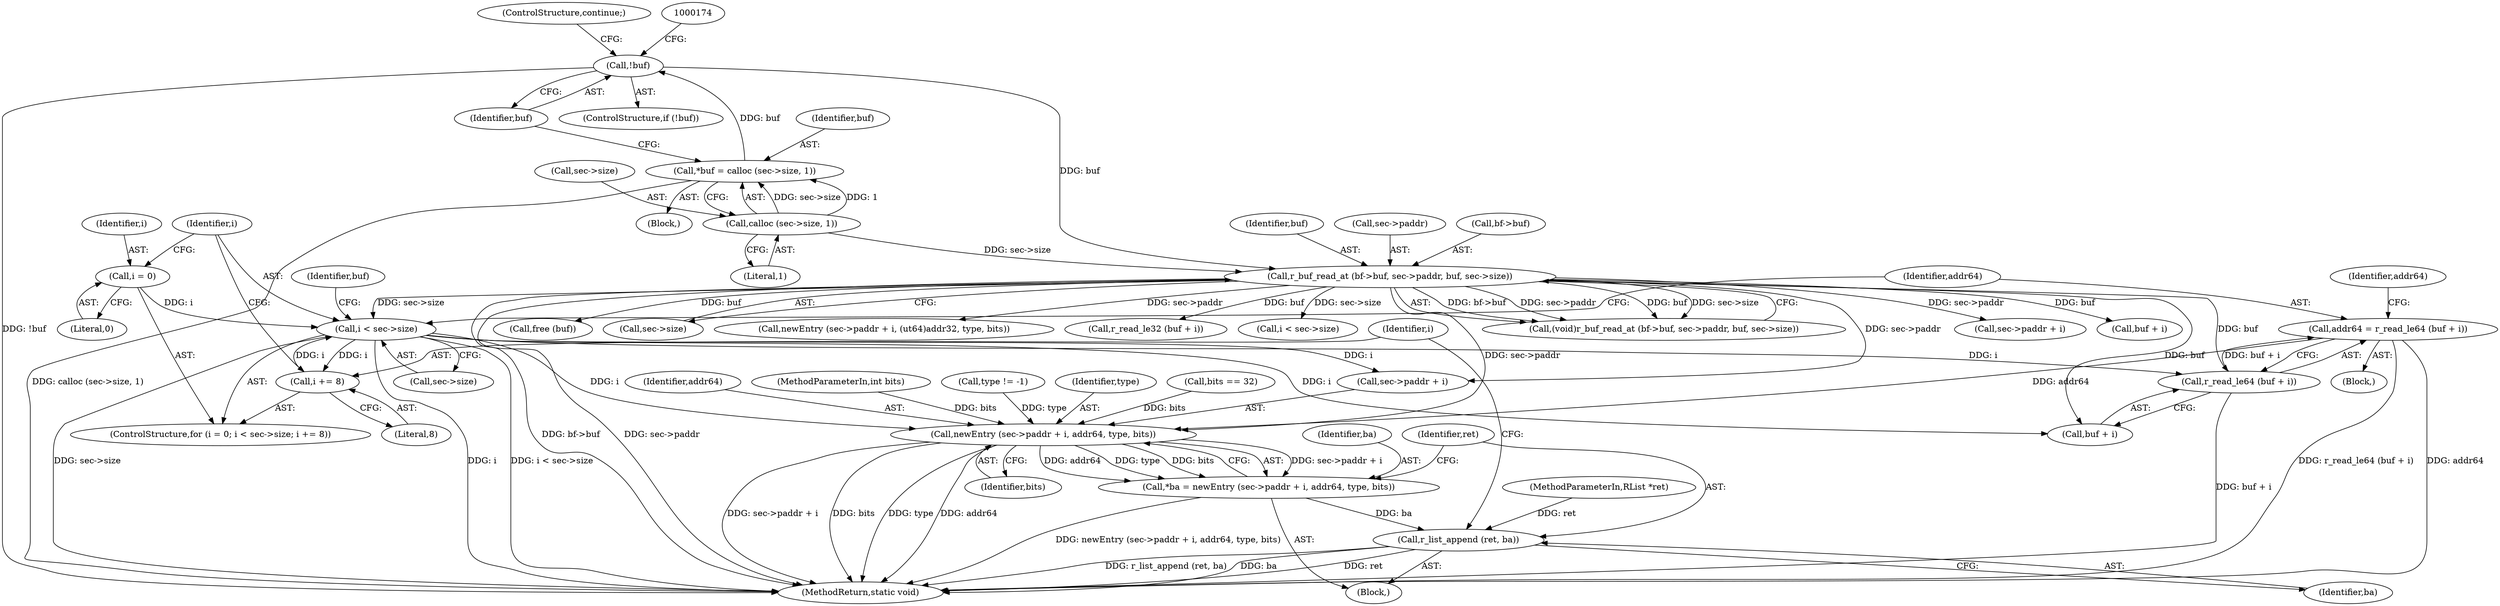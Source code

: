 digraph "0_radare2_1f37c04f2a762500222dda2459e6a04646feeedf@API" {
"1000247" [label="(Call,addr64 = r_read_le64 (buf + i))"];
"1000249" [label="(Call,r_read_le64 (buf + i))"];
"1000175" [label="(Call,r_buf_read_at (bf->buf, sec->paddr, buf, sec->size))"];
"1000169" [label="(Call,!buf)"];
"1000161" [label="(Call,*buf = calloc (sec->size, 1))"];
"1000163" [label="(Call,calloc (sec->size, 1))"];
"1000237" [label="(Call,i < sec->size)"];
"1000234" [label="(Call,i = 0)"];
"1000242" [label="(Call,i += 8)"];
"1000259" [label="(Call,newEntry (sec->paddr + i, addr64, type, bits))"];
"1000257" [label="(Call,*ba = newEntry (sec->paddr + i, addr64, type, bits))"];
"1000268" [label="(Call,r_list_append (ret, ba))"];
"1000182" [label="(Identifier,buf)"];
"1000242" [label="(Call,i += 8)"];
"1000175" [label="(Call,r_buf_read_at (bf->buf, sec->paddr, buf, sec->size))"];
"1000250" [label="(Call,buf + i)"];
"1000243" [label="(Identifier,i)"];
"1000247" [label="(Call,addr64 = r_read_le64 (buf + i))"];
"1000258" [label="(Identifier,ba)"];
"1000267" [label="(Identifier,bits)"];
"1000257" [label="(Call,*ba = newEntry (sec->paddr + i, addr64, type, bits))"];
"1000167" [label="(Literal,1)"];
"1000270" [label="(Identifier,ba)"];
"1000249" [label="(Call,r_read_le64 (buf + i))"];
"1000155" [label="(Call,type != -1)"];
"1000248" [label="(Identifier,addr64)"];
"1000161" [label="(Call,*buf = calloc (sec->size, 1))"];
"1000164" [label="(Call,sec->size)"];
"1000271" [label="(Call,free (buf))"];
"1000169" [label="(Call,!buf)"];
"1000245" [label="(Block,)"];
"1000237" [label="(Call,i < sec->size)"];
"1000183" [label="(Call,sec->size)"];
"1000217" [label="(Call,newEntry (sec->paddr + i, (ut64)addr32, type, bits))"];
"1000266" [label="(Identifier,type)"];
"1000207" [label="(Call,r_read_le32 (buf + i))"];
"1000159" [label="(Block,)"];
"1000187" [label="(Call,bits == 32)"];
"1000162" [label="(Identifier,buf)"];
"1000265" [label="(Identifier,addr64)"];
"1000168" [label="(ControlStructure,if (!buf))"];
"1000103" [label="(MethodParameterIn,int bits)"];
"1000255" [label="(Block,)"];
"1000163" [label="(Call,calloc (sec->size, 1))"];
"1000235" [label="(Identifier,i)"];
"1000102" [label="(MethodParameterIn,RList *ret)"];
"1000275" [label="(MethodReturn,static void)"];
"1000233" [label="(ControlStructure,for (i = 0; i < sec->size; i += 8))"];
"1000244" [label="(Literal,8)"];
"1000269" [label="(Identifier,ret)"];
"1000195" [label="(Call,i < sec->size)"];
"1000238" [label="(Identifier,i)"];
"1000272" [label="(Identifier,buf)"];
"1000268" [label="(Call,r_list_append (ret, ba))"];
"1000179" [label="(Call,sec->paddr)"];
"1000176" [label="(Call,bf->buf)"];
"1000170" [label="(Identifier,buf)"];
"1000260" [label="(Call,sec->paddr + i)"];
"1000173" [label="(Call,(void)r_buf_read_at (bf->buf, sec->paddr, buf, sec->size))"];
"1000218" [label="(Call,sec->paddr + i)"];
"1000234" [label="(Call,i = 0)"];
"1000259" [label="(Call,newEntry (sec->paddr + i, addr64, type, bits))"];
"1000172" [label="(ControlStructure,continue;)"];
"1000208" [label="(Call,buf + i)"];
"1000236" [label="(Literal,0)"];
"1000239" [label="(Call,sec->size)"];
"1000254" [label="(Identifier,addr64)"];
"1000247" -> "1000245"  [label="AST: "];
"1000247" -> "1000249"  [label="CFG: "];
"1000248" -> "1000247"  [label="AST: "];
"1000249" -> "1000247"  [label="AST: "];
"1000254" -> "1000247"  [label="CFG: "];
"1000247" -> "1000275"  [label="DDG: addr64"];
"1000247" -> "1000275"  [label="DDG: r_read_le64 (buf + i)"];
"1000249" -> "1000247"  [label="DDG: buf + i"];
"1000247" -> "1000259"  [label="DDG: addr64"];
"1000249" -> "1000250"  [label="CFG: "];
"1000250" -> "1000249"  [label="AST: "];
"1000249" -> "1000275"  [label="DDG: buf + i"];
"1000175" -> "1000249"  [label="DDG: buf"];
"1000237" -> "1000249"  [label="DDG: i"];
"1000175" -> "1000173"  [label="AST: "];
"1000175" -> "1000183"  [label="CFG: "];
"1000176" -> "1000175"  [label="AST: "];
"1000179" -> "1000175"  [label="AST: "];
"1000182" -> "1000175"  [label="AST: "];
"1000183" -> "1000175"  [label="AST: "];
"1000173" -> "1000175"  [label="CFG: "];
"1000175" -> "1000275"  [label="DDG: sec->paddr"];
"1000175" -> "1000275"  [label="DDG: bf->buf"];
"1000175" -> "1000173"  [label="DDG: bf->buf"];
"1000175" -> "1000173"  [label="DDG: sec->paddr"];
"1000175" -> "1000173"  [label="DDG: buf"];
"1000175" -> "1000173"  [label="DDG: sec->size"];
"1000169" -> "1000175"  [label="DDG: buf"];
"1000163" -> "1000175"  [label="DDG: sec->size"];
"1000175" -> "1000195"  [label="DDG: sec->size"];
"1000175" -> "1000207"  [label="DDG: buf"];
"1000175" -> "1000208"  [label="DDG: buf"];
"1000175" -> "1000217"  [label="DDG: sec->paddr"];
"1000175" -> "1000218"  [label="DDG: sec->paddr"];
"1000175" -> "1000237"  [label="DDG: sec->size"];
"1000175" -> "1000250"  [label="DDG: buf"];
"1000175" -> "1000259"  [label="DDG: sec->paddr"];
"1000175" -> "1000260"  [label="DDG: sec->paddr"];
"1000175" -> "1000271"  [label="DDG: buf"];
"1000169" -> "1000168"  [label="AST: "];
"1000169" -> "1000170"  [label="CFG: "];
"1000170" -> "1000169"  [label="AST: "];
"1000172" -> "1000169"  [label="CFG: "];
"1000174" -> "1000169"  [label="CFG: "];
"1000169" -> "1000275"  [label="DDG: !buf"];
"1000161" -> "1000169"  [label="DDG: buf"];
"1000161" -> "1000159"  [label="AST: "];
"1000161" -> "1000163"  [label="CFG: "];
"1000162" -> "1000161"  [label="AST: "];
"1000163" -> "1000161"  [label="AST: "];
"1000170" -> "1000161"  [label="CFG: "];
"1000161" -> "1000275"  [label="DDG: calloc (sec->size, 1)"];
"1000163" -> "1000161"  [label="DDG: sec->size"];
"1000163" -> "1000161"  [label="DDG: 1"];
"1000163" -> "1000167"  [label="CFG: "];
"1000164" -> "1000163"  [label="AST: "];
"1000167" -> "1000163"  [label="AST: "];
"1000237" -> "1000233"  [label="AST: "];
"1000237" -> "1000239"  [label="CFG: "];
"1000238" -> "1000237"  [label="AST: "];
"1000239" -> "1000237"  [label="AST: "];
"1000248" -> "1000237"  [label="CFG: "];
"1000272" -> "1000237"  [label="CFG: "];
"1000237" -> "1000275"  [label="DDG: i < sec->size"];
"1000237" -> "1000275"  [label="DDG: sec->size"];
"1000237" -> "1000275"  [label="DDG: i"];
"1000234" -> "1000237"  [label="DDG: i"];
"1000242" -> "1000237"  [label="DDG: i"];
"1000237" -> "1000242"  [label="DDG: i"];
"1000237" -> "1000250"  [label="DDG: i"];
"1000237" -> "1000259"  [label="DDG: i"];
"1000237" -> "1000260"  [label="DDG: i"];
"1000234" -> "1000233"  [label="AST: "];
"1000234" -> "1000236"  [label="CFG: "];
"1000235" -> "1000234"  [label="AST: "];
"1000236" -> "1000234"  [label="AST: "];
"1000238" -> "1000234"  [label="CFG: "];
"1000242" -> "1000233"  [label="AST: "];
"1000242" -> "1000244"  [label="CFG: "];
"1000243" -> "1000242"  [label="AST: "];
"1000244" -> "1000242"  [label="AST: "];
"1000238" -> "1000242"  [label="CFG: "];
"1000259" -> "1000257"  [label="AST: "];
"1000259" -> "1000267"  [label="CFG: "];
"1000260" -> "1000259"  [label="AST: "];
"1000265" -> "1000259"  [label="AST: "];
"1000266" -> "1000259"  [label="AST: "];
"1000267" -> "1000259"  [label="AST: "];
"1000257" -> "1000259"  [label="CFG: "];
"1000259" -> "1000275"  [label="DDG: sec->paddr + i"];
"1000259" -> "1000275"  [label="DDG: addr64"];
"1000259" -> "1000275"  [label="DDG: bits"];
"1000259" -> "1000275"  [label="DDG: type"];
"1000259" -> "1000257"  [label="DDG: sec->paddr + i"];
"1000259" -> "1000257"  [label="DDG: addr64"];
"1000259" -> "1000257"  [label="DDG: type"];
"1000259" -> "1000257"  [label="DDG: bits"];
"1000155" -> "1000259"  [label="DDG: type"];
"1000187" -> "1000259"  [label="DDG: bits"];
"1000103" -> "1000259"  [label="DDG: bits"];
"1000257" -> "1000255"  [label="AST: "];
"1000258" -> "1000257"  [label="AST: "];
"1000269" -> "1000257"  [label="CFG: "];
"1000257" -> "1000275"  [label="DDG: newEntry (sec->paddr + i, addr64, type, bits)"];
"1000257" -> "1000268"  [label="DDG: ba"];
"1000268" -> "1000255"  [label="AST: "];
"1000268" -> "1000270"  [label="CFG: "];
"1000269" -> "1000268"  [label="AST: "];
"1000270" -> "1000268"  [label="AST: "];
"1000243" -> "1000268"  [label="CFG: "];
"1000268" -> "1000275"  [label="DDG: ret"];
"1000268" -> "1000275"  [label="DDG: r_list_append (ret, ba)"];
"1000268" -> "1000275"  [label="DDG: ba"];
"1000102" -> "1000268"  [label="DDG: ret"];
}

